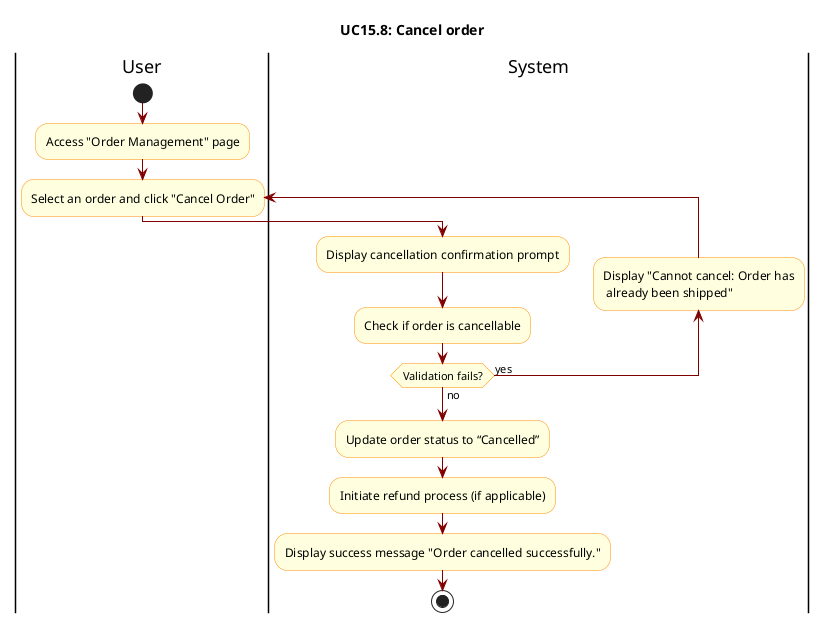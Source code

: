 @startuml

skinparam ActivityBackgroundColor LightYellow
skinparam ActivityBorderColor DarkOrange
skinparam ArrowColor Maroon

title UC15.8: Cancel order

|User|
start
:Access "Order Management" page;

repeat :Select an order and click "Cancel Order";

|System|
    :Display cancellation confirmation prompt;
    :Check if order is cancellable;
    backward :Display "Cannot cancel: Order has
     already been shipped";
repeat while (Validation fails?) is (yes) not (no)

|System|
:Update order status to “Cancelled”;
:Initiate refund process (if applicable);
:Display success message "Order cancelled successfully.";
stop

@enduml
